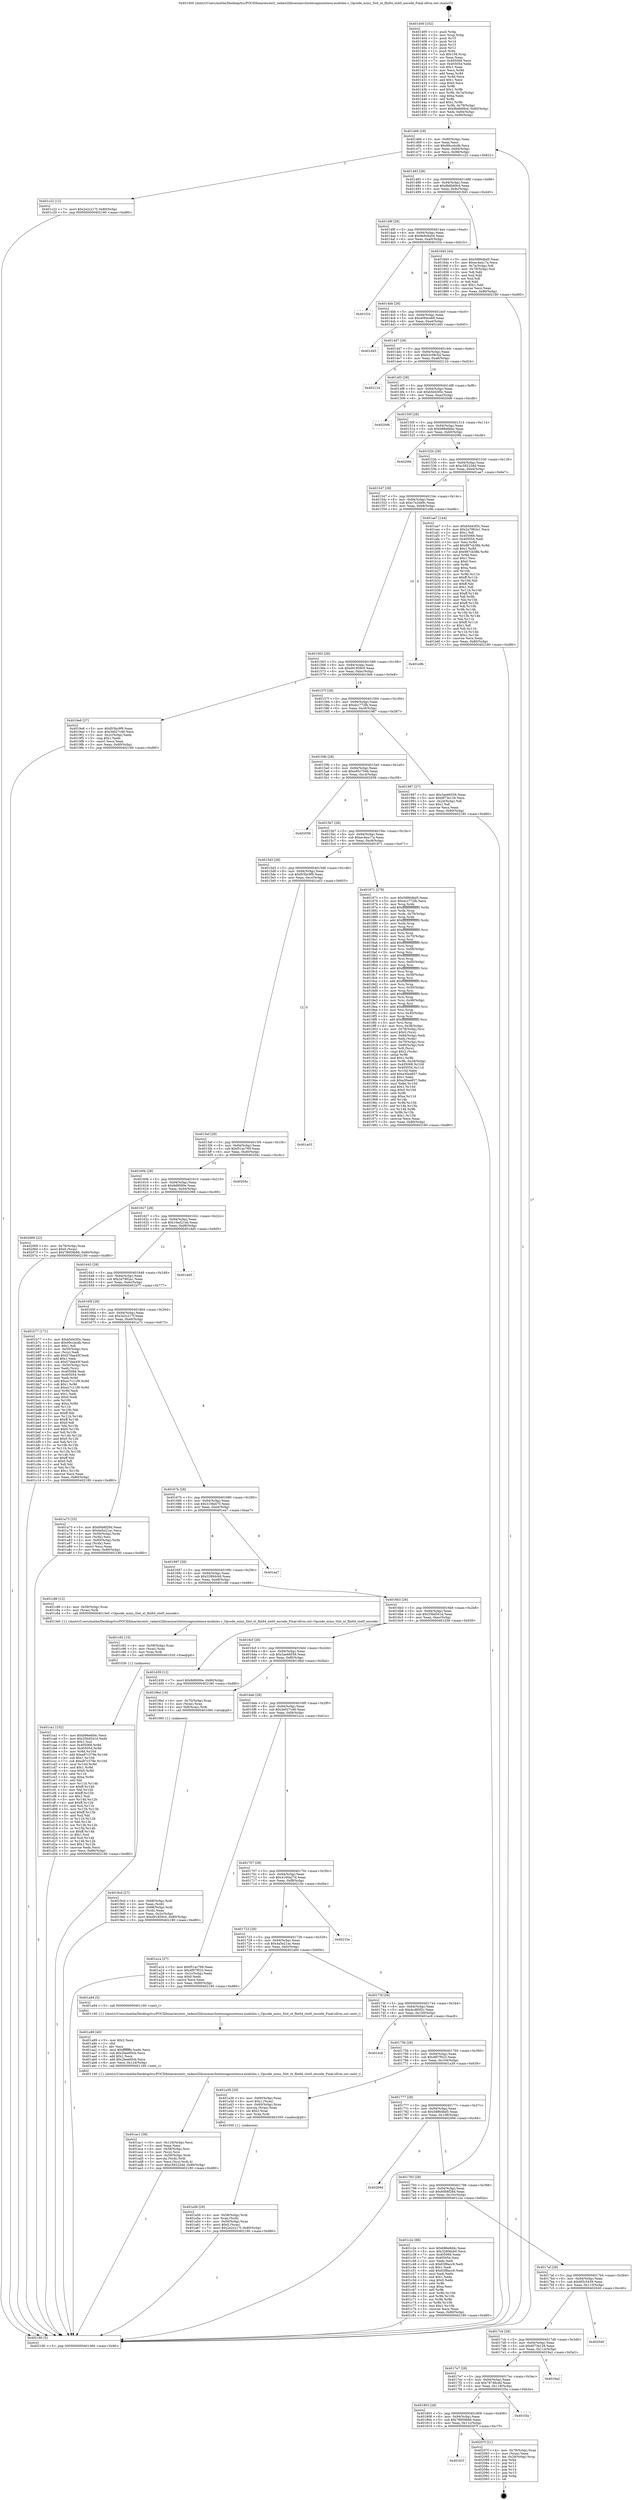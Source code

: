 digraph "0x401400" {
  label = "0x401400 (/mnt/c/Users/mathe/Desktop/tcc/POCII/binaries/extr_radare2librasmarchxtensagnuxtensa-modules.c_Opcode_minu_Slot_xt_flix64_slot0_encode_Final-ollvm.out::main(0))"
  labelloc = "t"
  node[shape=record]

  Entry [label="",width=0.3,height=0.3,shape=circle,fillcolor=black,style=filled]
  "0x401466" [label="{
     0x401466 [29]\l
     | [instrs]\l
     &nbsp;&nbsp;0x401466 \<+3\>: mov -0x80(%rbp),%eax\l
     &nbsp;&nbsp;0x401469 \<+2\>: mov %eax,%ecx\l
     &nbsp;&nbsp;0x40146b \<+6\>: sub $0x99ccdcdb,%ecx\l
     &nbsp;&nbsp;0x401471 \<+6\>: mov %eax,-0x94(%rbp)\l
     &nbsp;&nbsp;0x401477 \<+6\>: mov %ecx,-0x98(%rbp)\l
     &nbsp;&nbsp;0x40147d \<+6\>: je 0000000000401c22 \<main+0x822\>\l
  }"]
  "0x401c22" [label="{
     0x401c22 [12]\l
     | [instrs]\l
     &nbsp;&nbsp;0x401c22 \<+7\>: movl $0x2e2c217f,-0x80(%rbp)\l
     &nbsp;&nbsp;0x401c29 \<+5\>: jmp 0000000000402180 \<main+0xd80\>\l
  }"]
  "0x401483" [label="{
     0x401483 [28]\l
     | [instrs]\l
     &nbsp;&nbsp;0x401483 \<+5\>: jmp 0000000000401488 \<main+0x88\>\l
     &nbsp;&nbsp;0x401488 \<+6\>: mov -0x94(%rbp),%eax\l
     &nbsp;&nbsp;0x40148e \<+5\>: sub $0x9b6b69cd,%eax\l
     &nbsp;&nbsp;0x401493 \<+6\>: mov %eax,-0x9c(%rbp)\l
     &nbsp;&nbsp;0x401499 \<+6\>: je 0000000000401845 \<main+0x445\>\l
  }"]
  Exit [label="",width=0.3,height=0.3,shape=circle,fillcolor=black,style=filled,peripheries=2]
  "0x401845" [label="{
     0x401845 [44]\l
     | [instrs]\l
     &nbsp;&nbsp;0x401845 \<+5\>: mov $0x5886dbd5,%eax\l
     &nbsp;&nbsp;0x40184a \<+5\>: mov $0xec4ea17a,%ecx\l
     &nbsp;&nbsp;0x40184f \<+3\>: mov -0x7a(%rbp),%dl\l
     &nbsp;&nbsp;0x401852 \<+4\>: mov -0x79(%rbp),%sil\l
     &nbsp;&nbsp;0x401856 \<+3\>: mov %dl,%dil\l
     &nbsp;&nbsp;0x401859 \<+3\>: and %sil,%dil\l
     &nbsp;&nbsp;0x40185c \<+3\>: xor %sil,%dl\l
     &nbsp;&nbsp;0x40185f \<+3\>: or %dl,%dil\l
     &nbsp;&nbsp;0x401862 \<+4\>: test $0x1,%dil\l
     &nbsp;&nbsp;0x401866 \<+3\>: cmovne %ecx,%eax\l
     &nbsp;&nbsp;0x401869 \<+3\>: mov %eax,-0x80(%rbp)\l
     &nbsp;&nbsp;0x40186c \<+5\>: jmp 0000000000402180 \<main+0xd80\>\l
  }"]
  "0x40149f" [label="{
     0x40149f [28]\l
     | [instrs]\l
     &nbsp;&nbsp;0x40149f \<+5\>: jmp 00000000004014a4 \<main+0xa4\>\l
     &nbsp;&nbsp;0x4014a4 \<+6\>: mov -0x94(%rbp),%eax\l
     &nbsp;&nbsp;0x4014aa \<+5\>: sub $0x9e8c8a54,%eax\l
     &nbsp;&nbsp;0x4014af \<+6\>: mov %eax,-0xa0(%rbp)\l
     &nbsp;&nbsp;0x4014b5 \<+6\>: je 0000000000401f1b \<main+0xb1b\>\l
  }"]
  "0x402180" [label="{
     0x402180 [5]\l
     | [instrs]\l
     &nbsp;&nbsp;0x402180 \<+5\>: jmp 0000000000401466 \<main+0x66\>\l
  }"]
  "0x401400" [label="{
     0x401400 [102]\l
     | [instrs]\l
     &nbsp;&nbsp;0x401400 \<+1\>: push %rbp\l
     &nbsp;&nbsp;0x401401 \<+3\>: mov %rsp,%rbp\l
     &nbsp;&nbsp;0x401404 \<+2\>: push %r15\l
     &nbsp;&nbsp;0x401406 \<+2\>: push %r14\l
     &nbsp;&nbsp;0x401408 \<+2\>: push %r13\l
     &nbsp;&nbsp;0x40140a \<+2\>: push %r12\l
     &nbsp;&nbsp;0x40140c \<+1\>: push %rbx\l
     &nbsp;&nbsp;0x40140d \<+7\>: sub $0x108,%rsp\l
     &nbsp;&nbsp;0x401414 \<+2\>: xor %eax,%eax\l
     &nbsp;&nbsp;0x401416 \<+7\>: mov 0x405068,%ecx\l
     &nbsp;&nbsp;0x40141d \<+7\>: mov 0x405054,%edx\l
     &nbsp;&nbsp;0x401424 \<+3\>: sub $0x1,%eax\l
     &nbsp;&nbsp;0x401427 \<+3\>: mov %ecx,%r8d\l
     &nbsp;&nbsp;0x40142a \<+3\>: add %eax,%r8d\l
     &nbsp;&nbsp;0x40142d \<+4\>: imul %r8d,%ecx\l
     &nbsp;&nbsp;0x401431 \<+3\>: and $0x1,%ecx\l
     &nbsp;&nbsp;0x401434 \<+3\>: cmp $0x0,%ecx\l
     &nbsp;&nbsp;0x401437 \<+4\>: sete %r9b\l
     &nbsp;&nbsp;0x40143b \<+4\>: and $0x1,%r9b\l
     &nbsp;&nbsp;0x40143f \<+4\>: mov %r9b,-0x7a(%rbp)\l
     &nbsp;&nbsp;0x401443 \<+3\>: cmp $0xa,%edx\l
     &nbsp;&nbsp;0x401446 \<+4\>: setl %r9b\l
     &nbsp;&nbsp;0x40144a \<+4\>: and $0x1,%r9b\l
     &nbsp;&nbsp;0x40144e \<+4\>: mov %r9b,-0x79(%rbp)\l
     &nbsp;&nbsp;0x401452 \<+7\>: movl $0x9b6b69cd,-0x80(%rbp)\l
     &nbsp;&nbsp;0x401459 \<+6\>: mov %edi,-0x84(%rbp)\l
     &nbsp;&nbsp;0x40145f \<+7\>: mov %rsi,-0x90(%rbp)\l
  }"]
  "0x40181f" [label="{
     0x40181f\l
  }", style=dashed]
  "0x401f1b" [label="{
     0x401f1b\l
  }", style=dashed]
  "0x4014bb" [label="{
     0x4014bb [28]\l
     | [instrs]\l
     &nbsp;&nbsp;0x4014bb \<+5\>: jmp 00000000004014c0 \<main+0xc0\>\l
     &nbsp;&nbsp;0x4014c0 \<+6\>: mov -0x94(%rbp),%eax\l
     &nbsp;&nbsp;0x4014c6 \<+5\>: sub $0xa094ce69,%eax\l
     &nbsp;&nbsp;0x4014cb \<+6\>: mov %eax,-0xa4(%rbp)\l
     &nbsp;&nbsp;0x4014d1 \<+6\>: je 0000000000401d45 \<main+0x945\>\l
  }"]
  "0x40207f" [label="{
     0x40207f [21]\l
     | [instrs]\l
     &nbsp;&nbsp;0x40207f \<+4\>: mov -0x78(%rbp),%rax\l
     &nbsp;&nbsp;0x402083 \<+2\>: mov (%rax),%eax\l
     &nbsp;&nbsp;0x402085 \<+4\>: lea -0x28(%rbp),%rsp\l
     &nbsp;&nbsp;0x402089 \<+1\>: pop %rbx\l
     &nbsp;&nbsp;0x40208a \<+2\>: pop %r12\l
     &nbsp;&nbsp;0x40208c \<+2\>: pop %r13\l
     &nbsp;&nbsp;0x40208e \<+2\>: pop %r14\l
     &nbsp;&nbsp;0x402090 \<+2\>: pop %r15\l
     &nbsp;&nbsp;0x402092 \<+1\>: pop %rbp\l
     &nbsp;&nbsp;0x402093 \<+1\>: ret\l
  }"]
  "0x401d45" [label="{
     0x401d45\l
  }", style=dashed]
  "0x4014d7" [label="{
     0x4014d7 [28]\l
     | [instrs]\l
     &nbsp;&nbsp;0x4014d7 \<+5\>: jmp 00000000004014dc \<main+0xdc\>\l
     &nbsp;&nbsp;0x4014dc \<+6\>: mov -0x94(%rbp),%eax\l
     &nbsp;&nbsp;0x4014e2 \<+5\>: sub $0xb3c08c5d,%eax\l
     &nbsp;&nbsp;0x4014e7 \<+6\>: mov %eax,-0xa8(%rbp)\l
     &nbsp;&nbsp;0x4014ed \<+6\>: je 0000000000402124 \<main+0xd24\>\l
  }"]
  "0x401803" [label="{
     0x401803 [28]\l
     | [instrs]\l
     &nbsp;&nbsp;0x401803 \<+5\>: jmp 0000000000401808 \<main+0x408\>\l
     &nbsp;&nbsp;0x401808 \<+6\>: mov -0x94(%rbp),%eax\l
     &nbsp;&nbsp;0x40180e \<+5\>: sub $0x78959b66,%eax\l
     &nbsp;&nbsp;0x401813 \<+6\>: mov %eax,-0x11c(%rbp)\l
     &nbsp;&nbsp;0x401819 \<+6\>: je 000000000040207f \<main+0xc7f\>\l
  }"]
  "0x402124" [label="{
     0x402124\l
  }", style=dashed]
  "0x4014f3" [label="{
     0x4014f3 [28]\l
     | [instrs]\l
     &nbsp;&nbsp;0x4014f3 \<+5\>: jmp 00000000004014f8 \<main+0xf8\>\l
     &nbsp;&nbsp;0x4014f8 \<+6\>: mov -0x94(%rbp),%eax\l
     &nbsp;&nbsp;0x4014fe \<+5\>: sub $0xb5d43f3c,%eax\l
     &nbsp;&nbsp;0x401503 \<+6\>: mov %eax,-0xac(%rbp)\l
     &nbsp;&nbsp;0x401509 \<+6\>: je 00000000004020d6 \<main+0xcd6\>\l
  }"]
  "0x401f3a" [label="{
     0x401f3a\l
  }", style=dashed]
  "0x4020d6" [label="{
     0x4020d6\l
  }", style=dashed]
  "0x40150f" [label="{
     0x40150f [28]\l
     | [instrs]\l
     &nbsp;&nbsp;0x40150f \<+5\>: jmp 0000000000401514 \<main+0x114\>\l
     &nbsp;&nbsp;0x401514 \<+6\>: mov -0x94(%rbp),%eax\l
     &nbsp;&nbsp;0x40151a \<+5\>: sub $0xb96e8d4c,%eax\l
     &nbsp;&nbsp;0x40151f \<+6\>: mov %eax,-0xb0(%rbp)\l
     &nbsp;&nbsp;0x401525 \<+6\>: je 00000000004020fd \<main+0xcfd\>\l
  }"]
  "0x4017e7" [label="{
     0x4017e7 [28]\l
     | [instrs]\l
     &nbsp;&nbsp;0x4017e7 \<+5\>: jmp 00000000004017ec \<main+0x3ec\>\l
     &nbsp;&nbsp;0x4017ec \<+6\>: mov -0x94(%rbp),%eax\l
     &nbsp;&nbsp;0x4017f2 \<+5\>: sub $0x78746cdd,%eax\l
     &nbsp;&nbsp;0x4017f7 \<+6\>: mov %eax,-0x118(%rbp)\l
     &nbsp;&nbsp;0x4017fd \<+6\>: je 0000000000401f3a \<main+0xb3a\>\l
  }"]
  "0x4020fd" [label="{
     0x4020fd\l
  }", style=dashed]
  "0x40152b" [label="{
     0x40152b [28]\l
     | [instrs]\l
     &nbsp;&nbsp;0x40152b \<+5\>: jmp 0000000000401530 \<main+0x130\>\l
     &nbsp;&nbsp;0x401530 \<+6\>: mov -0x94(%rbp),%eax\l
     &nbsp;&nbsp;0x401536 \<+5\>: sub $0xc58223dd,%eax\l
     &nbsp;&nbsp;0x40153b \<+6\>: mov %eax,-0xb4(%rbp)\l
     &nbsp;&nbsp;0x401541 \<+6\>: je 0000000000401ae7 \<main+0x6e7\>\l
  }"]
  "0x4019a2" [label="{
     0x4019a2\l
  }", style=dashed]
  "0x401ae7" [label="{
     0x401ae7 [144]\l
     | [instrs]\l
     &nbsp;&nbsp;0x401ae7 \<+5\>: mov $0xb5d43f3c,%eax\l
     &nbsp;&nbsp;0x401aec \<+5\>: mov $0x2a7962a1,%ecx\l
     &nbsp;&nbsp;0x401af1 \<+2\>: mov $0x1,%dl\l
     &nbsp;&nbsp;0x401af3 \<+7\>: mov 0x405068,%esi\l
     &nbsp;&nbsp;0x401afa \<+7\>: mov 0x405054,%edi\l
     &nbsp;&nbsp;0x401b01 \<+3\>: mov %esi,%r8d\l
     &nbsp;&nbsp;0x401b04 \<+7\>: add $0x987cb38b,%r8d\l
     &nbsp;&nbsp;0x401b0b \<+4\>: sub $0x1,%r8d\l
     &nbsp;&nbsp;0x401b0f \<+7\>: sub $0x987cb38b,%r8d\l
     &nbsp;&nbsp;0x401b16 \<+4\>: imul %r8d,%esi\l
     &nbsp;&nbsp;0x401b1a \<+3\>: and $0x1,%esi\l
     &nbsp;&nbsp;0x401b1d \<+3\>: cmp $0x0,%esi\l
     &nbsp;&nbsp;0x401b20 \<+4\>: sete %r9b\l
     &nbsp;&nbsp;0x401b24 \<+3\>: cmp $0xa,%edi\l
     &nbsp;&nbsp;0x401b27 \<+4\>: setl %r10b\l
     &nbsp;&nbsp;0x401b2b \<+3\>: mov %r9b,%r11b\l
     &nbsp;&nbsp;0x401b2e \<+4\>: xor $0xff,%r11b\l
     &nbsp;&nbsp;0x401b32 \<+3\>: mov %r10b,%bl\l
     &nbsp;&nbsp;0x401b35 \<+3\>: xor $0xff,%bl\l
     &nbsp;&nbsp;0x401b38 \<+3\>: xor $0x1,%dl\l
     &nbsp;&nbsp;0x401b3b \<+3\>: mov %r11b,%r14b\l
     &nbsp;&nbsp;0x401b3e \<+4\>: and $0xff,%r14b\l
     &nbsp;&nbsp;0x401b42 \<+3\>: and %dl,%r9b\l
     &nbsp;&nbsp;0x401b45 \<+3\>: mov %bl,%r15b\l
     &nbsp;&nbsp;0x401b48 \<+4\>: and $0xff,%r15b\l
     &nbsp;&nbsp;0x401b4c \<+3\>: and %dl,%r10b\l
     &nbsp;&nbsp;0x401b4f \<+3\>: or %r9b,%r14b\l
     &nbsp;&nbsp;0x401b52 \<+3\>: or %r10b,%r15b\l
     &nbsp;&nbsp;0x401b55 \<+3\>: xor %r15b,%r14b\l
     &nbsp;&nbsp;0x401b58 \<+3\>: or %bl,%r11b\l
     &nbsp;&nbsp;0x401b5b \<+4\>: xor $0xff,%r11b\l
     &nbsp;&nbsp;0x401b5f \<+3\>: or $0x1,%dl\l
     &nbsp;&nbsp;0x401b62 \<+3\>: and %dl,%r11b\l
     &nbsp;&nbsp;0x401b65 \<+3\>: or %r11b,%r14b\l
     &nbsp;&nbsp;0x401b68 \<+4\>: test $0x1,%r14b\l
     &nbsp;&nbsp;0x401b6c \<+3\>: cmovne %ecx,%eax\l
     &nbsp;&nbsp;0x401b6f \<+3\>: mov %eax,-0x80(%rbp)\l
     &nbsp;&nbsp;0x401b72 \<+5\>: jmp 0000000000402180 \<main+0xd80\>\l
  }"]
  "0x401547" [label="{
     0x401547 [28]\l
     | [instrs]\l
     &nbsp;&nbsp;0x401547 \<+5\>: jmp 000000000040154c \<main+0x14c\>\l
     &nbsp;&nbsp;0x40154c \<+6\>: mov -0x94(%rbp),%eax\l
     &nbsp;&nbsp;0x401552 \<+5\>: sub $0xc7a2de9c,%eax\l
     &nbsp;&nbsp;0x401557 \<+6\>: mov %eax,-0xb8(%rbp)\l
     &nbsp;&nbsp;0x40155d \<+6\>: je 0000000000401e9b \<main+0xa9b\>\l
  }"]
  "0x4017cb" [label="{
     0x4017cb [28]\l
     | [instrs]\l
     &nbsp;&nbsp;0x4017cb \<+5\>: jmp 00000000004017d0 \<main+0x3d0\>\l
     &nbsp;&nbsp;0x4017d0 \<+6\>: mov -0x94(%rbp),%eax\l
     &nbsp;&nbsp;0x4017d6 \<+5\>: sub $0x6f73e128,%eax\l
     &nbsp;&nbsp;0x4017db \<+6\>: mov %eax,-0x114(%rbp)\l
     &nbsp;&nbsp;0x4017e1 \<+6\>: je 00000000004019a2 \<main+0x5a2\>\l
  }"]
  "0x401e9b" [label="{
     0x401e9b\l
  }", style=dashed]
  "0x401563" [label="{
     0x401563 [28]\l
     | [instrs]\l
     &nbsp;&nbsp;0x401563 \<+5\>: jmp 0000000000401568 \<main+0x168\>\l
     &nbsp;&nbsp;0x401568 \<+6\>: mov -0x94(%rbp),%eax\l
     &nbsp;&nbsp;0x40156e \<+5\>: sub $0xd91859c0,%eax\l
     &nbsp;&nbsp;0x401573 \<+6\>: mov %eax,-0xbc(%rbp)\l
     &nbsp;&nbsp;0x401579 \<+6\>: je 00000000004019e8 \<main+0x5e8\>\l
  }"]
  "0x402040" [label="{
     0x402040\l
  }", style=dashed]
  "0x4019e8" [label="{
     0x4019e8 [27]\l
     | [instrs]\l
     &nbsp;&nbsp;0x4019e8 \<+5\>: mov $0xf03bc9f9,%eax\l
     &nbsp;&nbsp;0x4019ed \<+5\>: mov $0x3e027c46,%ecx\l
     &nbsp;&nbsp;0x4019f2 \<+3\>: mov -0x2c(%rbp),%edx\l
     &nbsp;&nbsp;0x4019f5 \<+3\>: cmp $0x1,%edx\l
     &nbsp;&nbsp;0x4019f8 \<+3\>: cmovl %ecx,%eax\l
     &nbsp;&nbsp;0x4019fb \<+3\>: mov %eax,-0x80(%rbp)\l
     &nbsp;&nbsp;0x4019fe \<+5\>: jmp 0000000000402180 \<main+0xd80\>\l
  }"]
  "0x40157f" [label="{
     0x40157f [28]\l
     | [instrs]\l
     &nbsp;&nbsp;0x40157f \<+5\>: jmp 0000000000401584 \<main+0x184\>\l
     &nbsp;&nbsp;0x401584 \<+6\>: mov -0x94(%rbp),%eax\l
     &nbsp;&nbsp;0x40158a \<+5\>: sub $0xdcc772fb,%eax\l
     &nbsp;&nbsp;0x40158f \<+6\>: mov %eax,-0xc0(%rbp)\l
     &nbsp;&nbsp;0x401595 \<+6\>: je 0000000000401987 \<main+0x587\>\l
  }"]
  "0x401ca1" [label="{
     0x401ca1 [152]\l
     | [instrs]\l
     &nbsp;&nbsp;0x401ca1 \<+5\>: mov $0xb96e8d4c,%ecx\l
     &nbsp;&nbsp;0x401ca6 \<+5\>: mov $0x35bd541d,%edx\l
     &nbsp;&nbsp;0x401cab \<+3\>: mov $0x1,%sil\l
     &nbsp;&nbsp;0x401cae \<+8\>: mov 0x405068,%r8d\l
     &nbsp;&nbsp;0x401cb6 \<+8\>: mov 0x405054,%r9d\l
     &nbsp;&nbsp;0x401cbe \<+3\>: mov %r8d,%r10d\l
     &nbsp;&nbsp;0x401cc1 \<+7\>: add $0xa97c379e,%r10d\l
     &nbsp;&nbsp;0x401cc8 \<+4\>: sub $0x1,%r10d\l
     &nbsp;&nbsp;0x401ccc \<+7\>: sub $0xa97c379e,%r10d\l
     &nbsp;&nbsp;0x401cd3 \<+4\>: imul %r10d,%r8d\l
     &nbsp;&nbsp;0x401cd7 \<+4\>: and $0x1,%r8d\l
     &nbsp;&nbsp;0x401cdb \<+4\>: cmp $0x0,%r8d\l
     &nbsp;&nbsp;0x401cdf \<+4\>: sete %r11b\l
     &nbsp;&nbsp;0x401ce3 \<+4\>: cmp $0xa,%r9d\l
     &nbsp;&nbsp;0x401ce7 \<+3\>: setl %bl\l
     &nbsp;&nbsp;0x401cea \<+3\>: mov %r11b,%r14b\l
     &nbsp;&nbsp;0x401ced \<+4\>: xor $0xff,%r14b\l
     &nbsp;&nbsp;0x401cf1 \<+3\>: mov %bl,%r15b\l
     &nbsp;&nbsp;0x401cf4 \<+4\>: xor $0xff,%r15b\l
     &nbsp;&nbsp;0x401cf8 \<+4\>: xor $0x1,%sil\l
     &nbsp;&nbsp;0x401cfc \<+3\>: mov %r14b,%r12b\l
     &nbsp;&nbsp;0x401cff \<+4\>: and $0xff,%r12b\l
     &nbsp;&nbsp;0x401d03 \<+3\>: and %sil,%r11b\l
     &nbsp;&nbsp;0x401d06 \<+3\>: mov %r15b,%r13b\l
     &nbsp;&nbsp;0x401d09 \<+4\>: and $0xff,%r13b\l
     &nbsp;&nbsp;0x401d0d \<+3\>: and %sil,%bl\l
     &nbsp;&nbsp;0x401d10 \<+3\>: or %r11b,%r12b\l
     &nbsp;&nbsp;0x401d13 \<+3\>: or %bl,%r13b\l
     &nbsp;&nbsp;0x401d16 \<+3\>: xor %r13b,%r12b\l
     &nbsp;&nbsp;0x401d19 \<+3\>: or %r15b,%r14b\l
     &nbsp;&nbsp;0x401d1c \<+4\>: xor $0xff,%r14b\l
     &nbsp;&nbsp;0x401d20 \<+4\>: or $0x1,%sil\l
     &nbsp;&nbsp;0x401d24 \<+3\>: and %sil,%r14b\l
     &nbsp;&nbsp;0x401d27 \<+3\>: or %r14b,%r12b\l
     &nbsp;&nbsp;0x401d2a \<+4\>: test $0x1,%r12b\l
     &nbsp;&nbsp;0x401d2e \<+3\>: cmovne %edx,%ecx\l
     &nbsp;&nbsp;0x401d31 \<+3\>: mov %ecx,-0x80(%rbp)\l
     &nbsp;&nbsp;0x401d34 \<+5\>: jmp 0000000000402180 \<main+0xd80\>\l
  }"]
  "0x401987" [label="{
     0x401987 [27]\l
     | [instrs]\l
     &nbsp;&nbsp;0x401987 \<+5\>: mov $0x3ae66556,%eax\l
     &nbsp;&nbsp;0x40198c \<+5\>: mov $0x6f73e128,%ecx\l
     &nbsp;&nbsp;0x401991 \<+3\>: mov -0x2d(%rbp),%dl\l
     &nbsp;&nbsp;0x401994 \<+3\>: test $0x1,%dl\l
     &nbsp;&nbsp;0x401997 \<+3\>: cmovne %ecx,%eax\l
     &nbsp;&nbsp;0x40199a \<+3\>: mov %eax,-0x80(%rbp)\l
     &nbsp;&nbsp;0x40199d \<+5\>: jmp 0000000000402180 \<main+0xd80\>\l
  }"]
  "0x40159b" [label="{
     0x40159b [28]\l
     | [instrs]\l
     &nbsp;&nbsp;0x40159b \<+5\>: jmp 00000000004015a0 \<main+0x1a0\>\l
     &nbsp;&nbsp;0x4015a0 \<+6\>: mov -0x94(%rbp),%eax\l
     &nbsp;&nbsp;0x4015a6 \<+5\>: sub $0xe95c704b,%eax\l
     &nbsp;&nbsp;0x4015ab \<+6\>: mov %eax,-0xc4(%rbp)\l
     &nbsp;&nbsp;0x4015b1 \<+6\>: je 0000000000402058 \<main+0xc58\>\l
  }"]
  "0x401c92" [label="{
     0x401c92 [15]\l
     | [instrs]\l
     &nbsp;&nbsp;0x401c92 \<+4\>: mov -0x58(%rbp),%rax\l
     &nbsp;&nbsp;0x401c96 \<+3\>: mov (%rax),%rax\l
     &nbsp;&nbsp;0x401c99 \<+3\>: mov %rax,%rdi\l
     &nbsp;&nbsp;0x401c9c \<+5\>: call 0000000000401030 \<free@plt\>\l
     | [calls]\l
     &nbsp;&nbsp;0x401030 \{1\} (unknown)\l
  }"]
  "0x402058" [label="{
     0x402058\l
  }", style=dashed]
  "0x4015b7" [label="{
     0x4015b7 [28]\l
     | [instrs]\l
     &nbsp;&nbsp;0x4015b7 \<+5\>: jmp 00000000004015bc \<main+0x1bc\>\l
     &nbsp;&nbsp;0x4015bc \<+6\>: mov -0x94(%rbp),%eax\l
     &nbsp;&nbsp;0x4015c2 \<+5\>: sub $0xec4ea17a,%eax\l
     &nbsp;&nbsp;0x4015c7 \<+6\>: mov %eax,-0xc8(%rbp)\l
     &nbsp;&nbsp;0x4015cd \<+6\>: je 0000000000401871 \<main+0x471\>\l
  }"]
  "0x4017af" [label="{
     0x4017af [28]\l
     | [instrs]\l
     &nbsp;&nbsp;0x4017af \<+5\>: jmp 00000000004017b4 \<main+0x3b4\>\l
     &nbsp;&nbsp;0x4017b4 \<+6\>: mov -0x94(%rbp),%eax\l
     &nbsp;&nbsp;0x4017ba \<+5\>: sub $0x6f3c5439,%eax\l
     &nbsp;&nbsp;0x4017bf \<+6\>: mov %eax,-0x110(%rbp)\l
     &nbsp;&nbsp;0x4017c5 \<+6\>: je 0000000000402040 \<main+0xc40\>\l
  }"]
  "0x401871" [label="{
     0x401871 [278]\l
     | [instrs]\l
     &nbsp;&nbsp;0x401871 \<+5\>: mov $0x5886dbd5,%eax\l
     &nbsp;&nbsp;0x401876 \<+5\>: mov $0xdcc772fb,%ecx\l
     &nbsp;&nbsp;0x40187b \<+3\>: mov %rsp,%rdx\l
     &nbsp;&nbsp;0x40187e \<+4\>: add $0xfffffffffffffff0,%rdx\l
     &nbsp;&nbsp;0x401882 \<+3\>: mov %rdx,%rsp\l
     &nbsp;&nbsp;0x401885 \<+4\>: mov %rdx,-0x78(%rbp)\l
     &nbsp;&nbsp;0x401889 \<+3\>: mov %rsp,%rdx\l
     &nbsp;&nbsp;0x40188c \<+4\>: add $0xfffffffffffffff0,%rdx\l
     &nbsp;&nbsp;0x401890 \<+3\>: mov %rdx,%rsp\l
     &nbsp;&nbsp;0x401893 \<+3\>: mov %rsp,%rsi\l
     &nbsp;&nbsp;0x401896 \<+4\>: add $0xfffffffffffffff0,%rsi\l
     &nbsp;&nbsp;0x40189a \<+3\>: mov %rsi,%rsp\l
     &nbsp;&nbsp;0x40189d \<+4\>: mov %rsi,-0x70(%rbp)\l
     &nbsp;&nbsp;0x4018a1 \<+3\>: mov %rsp,%rsi\l
     &nbsp;&nbsp;0x4018a4 \<+4\>: add $0xfffffffffffffff0,%rsi\l
     &nbsp;&nbsp;0x4018a8 \<+3\>: mov %rsi,%rsp\l
     &nbsp;&nbsp;0x4018ab \<+4\>: mov %rsi,-0x68(%rbp)\l
     &nbsp;&nbsp;0x4018af \<+3\>: mov %rsp,%rsi\l
     &nbsp;&nbsp;0x4018b2 \<+4\>: add $0xfffffffffffffff0,%rsi\l
     &nbsp;&nbsp;0x4018b6 \<+3\>: mov %rsi,%rsp\l
     &nbsp;&nbsp;0x4018b9 \<+4\>: mov %rsi,-0x60(%rbp)\l
     &nbsp;&nbsp;0x4018bd \<+3\>: mov %rsp,%rsi\l
     &nbsp;&nbsp;0x4018c0 \<+4\>: add $0xfffffffffffffff0,%rsi\l
     &nbsp;&nbsp;0x4018c4 \<+3\>: mov %rsi,%rsp\l
     &nbsp;&nbsp;0x4018c7 \<+4\>: mov %rsi,-0x58(%rbp)\l
     &nbsp;&nbsp;0x4018cb \<+3\>: mov %rsp,%rsi\l
     &nbsp;&nbsp;0x4018ce \<+4\>: add $0xfffffffffffffff0,%rsi\l
     &nbsp;&nbsp;0x4018d2 \<+3\>: mov %rsi,%rsp\l
     &nbsp;&nbsp;0x4018d5 \<+4\>: mov %rsi,-0x50(%rbp)\l
     &nbsp;&nbsp;0x4018d9 \<+3\>: mov %rsp,%rsi\l
     &nbsp;&nbsp;0x4018dc \<+4\>: add $0xfffffffffffffff0,%rsi\l
     &nbsp;&nbsp;0x4018e0 \<+3\>: mov %rsi,%rsp\l
     &nbsp;&nbsp;0x4018e3 \<+4\>: mov %rsi,-0x48(%rbp)\l
     &nbsp;&nbsp;0x4018e7 \<+3\>: mov %rsp,%rsi\l
     &nbsp;&nbsp;0x4018ea \<+4\>: add $0xfffffffffffffff0,%rsi\l
     &nbsp;&nbsp;0x4018ee \<+3\>: mov %rsi,%rsp\l
     &nbsp;&nbsp;0x4018f1 \<+4\>: mov %rsi,-0x40(%rbp)\l
     &nbsp;&nbsp;0x4018f5 \<+3\>: mov %rsp,%rsi\l
     &nbsp;&nbsp;0x4018f8 \<+4\>: add $0xfffffffffffffff0,%rsi\l
     &nbsp;&nbsp;0x4018fc \<+3\>: mov %rsi,%rsp\l
     &nbsp;&nbsp;0x4018ff \<+4\>: mov %rsi,-0x38(%rbp)\l
     &nbsp;&nbsp;0x401903 \<+4\>: mov -0x78(%rbp),%rsi\l
     &nbsp;&nbsp;0x401907 \<+6\>: movl $0x0,(%rsi)\l
     &nbsp;&nbsp;0x40190d \<+6\>: mov -0x84(%rbp),%edi\l
     &nbsp;&nbsp;0x401913 \<+2\>: mov %edi,(%rdx)\l
     &nbsp;&nbsp;0x401915 \<+4\>: mov -0x70(%rbp),%rsi\l
     &nbsp;&nbsp;0x401919 \<+7\>: mov -0x90(%rbp),%r8\l
     &nbsp;&nbsp;0x401920 \<+3\>: mov %r8,(%rsi)\l
     &nbsp;&nbsp;0x401923 \<+3\>: cmpl $0x2,(%rdx)\l
     &nbsp;&nbsp;0x401926 \<+4\>: setne %r9b\l
     &nbsp;&nbsp;0x40192a \<+4\>: and $0x1,%r9b\l
     &nbsp;&nbsp;0x40192e \<+4\>: mov %r9b,-0x2d(%rbp)\l
     &nbsp;&nbsp;0x401932 \<+8\>: mov 0x405068,%r10d\l
     &nbsp;&nbsp;0x40193a \<+8\>: mov 0x405054,%r11d\l
     &nbsp;&nbsp;0x401942 \<+3\>: mov %r10d,%ebx\l
     &nbsp;&nbsp;0x401945 \<+6\>: add $0xe30ee857,%ebx\l
     &nbsp;&nbsp;0x40194b \<+3\>: sub $0x1,%ebx\l
     &nbsp;&nbsp;0x40194e \<+6\>: sub $0xe30ee857,%ebx\l
     &nbsp;&nbsp;0x401954 \<+4\>: imul %ebx,%r10d\l
     &nbsp;&nbsp;0x401958 \<+4\>: and $0x1,%r10d\l
     &nbsp;&nbsp;0x40195c \<+4\>: cmp $0x0,%r10d\l
     &nbsp;&nbsp;0x401960 \<+4\>: sete %r9b\l
     &nbsp;&nbsp;0x401964 \<+4\>: cmp $0xa,%r11d\l
     &nbsp;&nbsp;0x401968 \<+4\>: setl %r14b\l
     &nbsp;&nbsp;0x40196c \<+3\>: mov %r9b,%r15b\l
     &nbsp;&nbsp;0x40196f \<+3\>: and %r14b,%r15b\l
     &nbsp;&nbsp;0x401972 \<+3\>: xor %r14b,%r9b\l
     &nbsp;&nbsp;0x401975 \<+3\>: or %r9b,%r15b\l
     &nbsp;&nbsp;0x401978 \<+4\>: test $0x1,%r15b\l
     &nbsp;&nbsp;0x40197c \<+3\>: cmovne %ecx,%eax\l
     &nbsp;&nbsp;0x40197f \<+3\>: mov %eax,-0x80(%rbp)\l
     &nbsp;&nbsp;0x401982 \<+5\>: jmp 0000000000402180 \<main+0xd80\>\l
  }"]
  "0x4015d3" [label="{
     0x4015d3 [28]\l
     | [instrs]\l
     &nbsp;&nbsp;0x4015d3 \<+5\>: jmp 00000000004015d8 \<main+0x1d8\>\l
     &nbsp;&nbsp;0x4015d8 \<+6\>: mov -0x94(%rbp),%eax\l
     &nbsp;&nbsp;0x4015de \<+5\>: sub $0xf03bc9f9,%eax\l
     &nbsp;&nbsp;0x4015e3 \<+6\>: mov %eax,-0xcc(%rbp)\l
     &nbsp;&nbsp;0x4015e9 \<+6\>: je 0000000000401a03 \<main+0x603\>\l
  }"]
  "0x401c2e" [label="{
     0x401c2e [88]\l
     | [instrs]\l
     &nbsp;&nbsp;0x401c2e \<+5\>: mov $0xb96e8d4c,%eax\l
     &nbsp;&nbsp;0x401c33 \<+5\>: mov $0x3280dcb0,%ecx\l
     &nbsp;&nbsp;0x401c38 \<+7\>: mov 0x405068,%edx\l
     &nbsp;&nbsp;0x401c3f \<+7\>: mov 0x405054,%esi\l
     &nbsp;&nbsp;0x401c46 \<+2\>: mov %edx,%edi\l
     &nbsp;&nbsp;0x401c48 \<+6\>: sub $0x63f8acc9,%edi\l
     &nbsp;&nbsp;0x401c4e \<+3\>: sub $0x1,%edi\l
     &nbsp;&nbsp;0x401c51 \<+6\>: add $0x63f8acc9,%edi\l
     &nbsp;&nbsp;0x401c57 \<+3\>: imul %edi,%edx\l
     &nbsp;&nbsp;0x401c5a \<+3\>: and $0x1,%edx\l
     &nbsp;&nbsp;0x401c5d \<+3\>: cmp $0x0,%edx\l
     &nbsp;&nbsp;0x401c60 \<+4\>: sete %r8b\l
     &nbsp;&nbsp;0x401c64 \<+3\>: cmp $0xa,%esi\l
     &nbsp;&nbsp;0x401c67 \<+4\>: setl %r9b\l
     &nbsp;&nbsp;0x401c6b \<+3\>: mov %r8b,%r10b\l
     &nbsp;&nbsp;0x401c6e \<+3\>: and %r9b,%r10b\l
     &nbsp;&nbsp;0x401c71 \<+3\>: xor %r9b,%r8b\l
     &nbsp;&nbsp;0x401c74 \<+3\>: or %r8b,%r10b\l
     &nbsp;&nbsp;0x401c77 \<+4\>: test $0x1,%r10b\l
     &nbsp;&nbsp;0x401c7b \<+3\>: cmovne %ecx,%eax\l
     &nbsp;&nbsp;0x401c7e \<+3\>: mov %eax,-0x80(%rbp)\l
     &nbsp;&nbsp;0x401c81 \<+5\>: jmp 0000000000402180 \<main+0xd80\>\l
  }"]
  "0x401793" [label="{
     0x401793 [28]\l
     | [instrs]\l
     &nbsp;&nbsp;0x401793 \<+5\>: jmp 0000000000401798 \<main+0x398\>\l
     &nbsp;&nbsp;0x401798 \<+6\>: mov -0x94(%rbp),%eax\l
     &nbsp;&nbsp;0x40179e \<+5\>: sub $0x60b6f28d,%eax\l
     &nbsp;&nbsp;0x4017a3 \<+6\>: mov %eax,-0x10c(%rbp)\l
     &nbsp;&nbsp;0x4017a9 \<+6\>: je 0000000000401c2e \<main+0x82e\>\l
  }"]
  "0x401a03" [label="{
     0x401a03\l
  }", style=dashed]
  "0x4015ef" [label="{
     0x4015ef [28]\l
     | [instrs]\l
     &nbsp;&nbsp;0x4015ef \<+5\>: jmp 00000000004015f4 \<main+0x1f4\>\l
     &nbsp;&nbsp;0x4015f4 \<+6\>: mov -0x94(%rbp),%eax\l
     &nbsp;&nbsp;0x4015fa \<+5\>: sub $0xf51ac769,%eax\l
     &nbsp;&nbsp;0x4015ff \<+6\>: mov %eax,-0xd0(%rbp)\l
     &nbsp;&nbsp;0x401605 \<+6\>: je 000000000040204c \<main+0xc4c\>\l
  }"]
  "0x402094" [label="{
     0x402094\l
  }", style=dashed]
  "0x40204c" [label="{
     0x40204c\l
  }", style=dashed]
  "0x40160b" [label="{
     0x40160b [28]\l
     | [instrs]\l
     &nbsp;&nbsp;0x40160b \<+5\>: jmp 0000000000401610 \<main+0x210\>\l
     &nbsp;&nbsp;0x401610 \<+6\>: mov -0x94(%rbp),%eax\l
     &nbsp;&nbsp;0x401616 \<+5\>: sub $0x9d9000e,%eax\l
     &nbsp;&nbsp;0x40161b \<+6\>: mov %eax,-0xd4(%rbp)\l
     &nbsp;&nbsp;0x401621 \<+6\>: je 0000000000402069 \<main+0xc69\>\l
  }"]
  "0x401ac1" [label="{
     0x401ac1 [38]\l
     | [instrs]\l
     &nbsp;&nbsp;0x401ac1 \<+6\>: mov -0x124(%rbp),%ecx\l
     &nbsp;&nbsp;0x401ac7 \<+3\>: imul %eax,%ecx\l
     &nbsp;&nbsp;0x401aca \<+4\>: mov -0x58(%rbp),%rsi\l
     &nbsp;&nbsp;0x401ace \<+3\>: mov (%rsi),%rsi\l
     &nbsp;&nbsp;0x401ad1 \<+4\>: mov -0x50(%rbp),%rdi\l
     &nbsp;&nbsp;0x401ad5 \<+3\>: movslq (%rdi),%rdi\l
     &nbsp;&nbsp;0x401ad8 \<+3\>: mov %ecx,(%rsi,%rdi,4)\l
     &nbsp;&nbsp;0x401adb \<+7\>: movl $0xc58223dd,-0x80(%rbp)\l
     &nbsp;&nbsp;0x401ae2 \<+5\>: jmp 0000000000402180 \<main+0xd80\>\l
  }"]
  "0x402069" [label="{
     0x402069 [22]\l
     | [instrs]\l
     &nbsp;&nbsp;0x402069 \<+4\>: mov -0x78(%rbp),%rax\l
     &nbsp;&nbsp;0x40206d \<+6\>: movl $0x0,(%rax)\l
     &nbsp;&nbsp;0x402073 \<+7\>: movl $0x78959b66,-0x80(%rbp)\l
     &nbsp;&nbsp;0x40207a \<+5\>: jmp 0000000000402180 \<main+0xd80\>\l
  }"]
  "0x401627" [label="{
     0x401627 [28]\l
     | [instrs]\l
     &nbsp;&nbsp;0x401627 \<+5\>: jmp 000000000040162c \<main+0x22c\>\l
     &nbsp;&nbsp;0x40162c \<+6\>: mov -0x94(%rbp),%eax\l
     &nbsp;&nbsp;0x401632 \<+5\>: sub $0x10ed21eb,%eax\l
     &nbsp;&nbsp;0x401637 \<+6\>: mov %eax,-0xd8(%rbp)\l
     &nbsp;&nbsp;0x40163d \<+6\>: je 0000000000401dd5 \<main+0x9d5\>\l
  }"]
  "0x401a99" [label="{
     0x401a99 [40]\l
     | [instrs]\l
     &nbsp;&nbsp;0x401a99 \<+5\>: mov $0x2,%ecx\l
     &nbsp;&nbsp;0x401a9e \<+1\>: cltd\l
     &nbsp;&nbsp;0x401a9f \<+2\>: idiv %ecx\l
     &nbsp;&nbsp;0x401aa1 \<+6\>: imul $0xfffffffe,%edx,%ecx\l
     &nbsp;&nbsp;0x401aa7 \<+6\>: sub $0x2bee60cb,%ecx\l
     &nbsp;&nbsp;0x401aad \<+3\>: add $0x1,%ecx\l
     &nbsp;&nbsp;0x401ab0 \<+6\>: add $0x2bee60cb,%ecx\l
     &nbsp;&nbsp;0x401ab6 \<+6\>: mov %ecx,-0x124(%rbp)\l
     &nbsp;&nbsp;0x401abc \<+5\>: call 0000000000401160 \<next_i\>\l
     | [calls]\l
     &nbsp;&nbsp;0x401160 \{1\} (/mnt/c/Users/mathe/Desktop/tcc/POCII/binaries/extr_radare2librasmarchxtensagnuxtensa-modules.c_Opcode_minu_Slot_xt_flix64_slot0_encode_Final-ollvm.out::next_i)\l
  }"]
  "0x401dd5" [label="{
     0x401dd5\l
  }", style=dashed]
  "0x401643" [label="{
     0x401643 [28]\l
     | [instrs]\l
     &nbsp;&nbsp;0x401643 \<+5\>: jmp 0000000000401648 \<main+0x248\>\l
     &nbsp;&nbsp;0x401648 \<+6\>: mov -0x94(%rbp),%eax\l
     &nbsp;&nbsp;0x40164e \<+5\>: sub $0x2a7962a1,%eax\l
     &nbsp;&nbsp;0x401653 \<+6\>: mov %eax,-0xdc(%rbp)\l
     &nbsp;&nbsp;0x401659 \<+6\>: je 0000000000401b77 \<main+0x777\>\l
  }"]
  "0x401a56" [label="{
     0x401a56 [29]\l
     | [instrs]\l
     &nbsp;&nbsp;0x401a56 \<+4\>: mov -0x58(%rbp),%rdi\l
     &nbsp;&nbsp;0x401a5a \<+3\>: mov %rax,(%rdi)\l
     &nbsp;&nbsp;0x401a5d \<+4\>: mov -0x50(%rbp),%rax\l
     &nbsp;&nbsp;0x401a61 \<+6\>: movl $0x0,(%rax)\l
     &nbsp;&nbsp;0x401a67 \<+7\>: movl $0x2e2c217f,-0x80(%rbp)\l
     &nbsp;&nbsp;0x401a6e \<+5\>: jmp 0000000000402180 \<main+0xd80\>\l
  }"]
  "0x401b77" [label="{
     0x401b77 [171]\l
     | [instrs]\l
     &nbsp;&nbsp;0x401b77 \<+5\>: mov $0xb5d43f3c,%eax\l
     &nbsp;&nbsp;0x401b7c \<+5\>: mov $0x99ccdcdb,%ecx\l
     &nbsp;&nbsp;0x401b81 \<+2\>: mov $0x1,%dl\l
     &nbsp;&nbsp;0x401b83 \<+4\>: mov -0x50(%rbp),%rsi\l
     &nbsp;&nbsp;0x401b87 \<+2\>: mov (%rsi),%edi\l
     &nbsp;&nbsp;0x401b89 \<+6\>: add $0x57dae45f,%edi\l
     &nbsp;&nbsp;0x401b8f \<+3\>: add $0x1,%edi\l
     &nbsp;&nbsp;0x401b92 \<+6\>: sub $0x57dae45f,%edi\l
     &nbsp;&nbsp;0x401b98 \<+4\>: mov -0x50(%rbp),%rsi\l
     &nbsp;&nbsp;0x401b9c \<+2\>: mov %edi,(%rsi)\l
     &nbsp;&nbsp;0x401b9e \<+7\>: mov 0x405068,%edi\l
     &nbsp;&nbsp;0x401ba5 \<+8\>: mov 0x405054,%r8d\l
     &nbsp;&nbsp;0x401bad \<+3\>: mov %edi,%r9d\l
     &nbsp;&nbsp;0x401bb0 \<+7\>: add $0xec7c11f9,%r9d\l
     &nbsp;&nbsp;0x401bb7 \<+4\>: sub $0x1,%r9d\l
     &nbsp;&nbsp;0x401bbb \<+7\>: sub $0xec7c11f9,%r9d\l
     &nbsp;&nbsp;0x401bc2 \<+4\>: imul %r9d,%edi\l
     &nbsp;&nbsp;0x401bc6 \<+3\>: and $0x1,%edi\l
     &nbsp;&nbsp;0x401bc9 \<+3\>: cmp $0x0,%edi\l
     &nbsp;&nbsp;0x401bcc \<+4\>: sete %r10b\l
     &nbsp;&nbsp;0x401bd0 \<+4\>: cmp $0xa,%r8d\l
     &nbsp;&nbsp;0x401bd4 \<+4\>: setl %r11b\l
     &nbsp;&nbsp;0x401bd8 \<+3\>: mov %r10b,%bl\l
     &nbsp;&nbsp;0x401bdb \<+3\>: xor $0xff,%bl\l
     &nbsp;&nbsp;0x401bde \<+3\>: mov %r11b,%r14b\l
     &nbsp;&nbsp;0x401be1 \<+4\>: xor $0xff,%r14b\l
     &nbsp;&nbsp;0x401be5 \<+3\>: xor $0x0,%dl\l
     &nbsp;&nbsp;0x401be8 \<+3\>: mov %bl,%r15b\l
     &nbsp;&nbsp;0x401beb \<+4\>: and $0x0,%r15b\l
     &nbsp;&nbsp;0x401bef \<+3\>: and %dl,%r10b\l
     &nbsp;&nbsp;0x401bf2 \<+3\>: mov %r14b,%r12b\l
     &nbsp;&nbsp;0x401bf5 \<+4\>: and $0x0,%r12b\l
     &nbsp;&nbsp;0x401bf9 \<+3\>: and %dl,%r11b\l
     &nbsp;&nbsp;0x401bfc \<+3\>: or %r10b,%r15b\l
     &nbsp;&nbsp;0x401bff \<+3\>: or %r11b,%r12b\l
     &nbsp;&nbsp;0x401c02 \<+3\>: xor %r12b,%r15b\l
     &nbsp;&nbsp;0x401c05 \<+3\>: or %r14b,%bl\l
     &nbsp;&nbsp;0x401c08 \<+3\>: xor $0xff,%bl\l
     &nbsp;&nbsp;0x401c0b \<+3\>: or $0x0,%dl\l
     &nbsp;&nbsp;0x401c0e \<+2\>: and %dl,%bl\l
     &nbsp;&nbsp;0x401c10 \<+3\>: or %bl,%r15b\l
     &nbsp;&nbsp;0x401c13 \<+4\>: test $0x1,%r15b\l
     &nbsp;&nbsp;0x401c17 \<+3\>: cmovne %ecx,%eax\l
     &nbsp;&nbsp;0x401c1a \<+3\>: mov %eax,-0x80(%rbp)\l
     &nbsp;&nbsp;0x401c1d \<+5\>: jmp 0000000000402180 \<main+0xd80\>\l
  }"]
  "0x40165f" [label="{
     0x40165f [28]\l
     | [instrs]\l
     &nbsp;&nbsp;0x40165f \<+5\>: jmp 0000000000401664 \<main+0x264\>\l
     &nbsp;&nbsp;0x401664 \<+6\>: mov -0x94(%rbp),%eax\l
     &nbsp;&nbsp;0x40166a \<+5\>: sub $0x2e2c217f,%eax\l
     &nbsp;&nbsp;0x40166f \<+6\>: mov %eax,-0xe0(%rbp)\l
     &nbsp;&nbsp;0x401675 \<+6\>: je 0000000000401a73 \<main+0x673\>\l
  }"]
  "0x401777" [label="{
     0x401777 [28]\l
     | [instrs]\l
     &nbsp;&nbsp;0x401777 \<+5\>: jmp 000000000040177c \<main+0x37c\>\l
     &nbsp;&nbsp;0x40177c \<+6\>: mov -0x94(%rbp),%eax\l
     &nbsp;&nbsp;0x401782 \<+5\>: sub $0x5886dbd5,%eax\l
     &nbsp;&nbsp;0x401787 \<+6\>: mov %eax,-0x108(%rbp)\l
     &nbsp;&nbsp;0x40178d \<+6\>: je 0000000000402094 \<main+0xc94\>\l
  }"]
  "0x401a73" [label="{
     0x401a73 [33]\l
     | [instrs]\l
     &nbsp;&nbsp;0x401a73 \<+5\>: mov $0x60b6f28d,%eax\l
     &nbsp;&nbsp;0x401a78 \<+5\>: mov $0x4a5e21ac,%ecx\l
     &nbsp;&nbsp;0x401a7d \<+4\>: mov -0x50(%rbp),%rdx\l
     &nbsp;&nbsp;0x401a81 \<+2\>: mov (%rdx),%esi\l
     &nbsp;&nbsp;0x401a83 \<+4\>: mov -0x60(%rbp),%rdx\l
     &nbsp;&nbsp;0x401a87 \<+2\>: cmp (%rdx),%esi\l
     &nbsp;&nbsp;0x401a89 \<+3\>: cmovl %ecx,%eax\l
     &nbsp;&nbsp;0x401a8c \<+3\>: mov %eax,-0x80(%rbp)\l
     &nbsp;&nbsp;0x401a8f \<+5\>: jmp 0000000000402180 \<main+0xd80\>\l
  }"]
  "0x40167b" [label="{
     0x40167b [28]\l
     | [instrs]\l
     &nbsp;&nbsp;0x40167b \<+5\>: jmp 0000000000401680 \<main+0x280\>\l
     &nbsp;&nbsp;0x401680 \<+6\>: mov -0x94(%rbp),%eax\l
     &nbsp;&nbsp;0x401686 \<+5\>: sub $0x310fa470,%eax\l
     &nbsp;&nbsp;0x40168b \<+6\>: mov %eax,-0xe4(%rbp)\l
     &nbsp;&nbsp;0x401691 \<+6\>: je 0000000000401ea7 \<main+0xaa7\>\l
  }"]
  "0x401a39" [label="{
     0x401a39 [29]\l
     | [instrs]\l
     &nbsp;&nbsp;0x401a39 \<+4\>: mov -0x60(%rbp),%rax\l
     &nbsp;&nbsp;0x401a3d \<+6\>: movl $0x1,(%rax)\l
     &nbsp;&nbsp;0x401a43 \<+4\>: mov -0x60(%rbp),%rax\l
     &nbsp;&nbsp;0x401a47 \<+3\>: movslq (%rax),%rax\l
     &nbsp;&nbsp;0x401a4a \<+4\>: shl $0x2,%rax\l
     &nbsp;&nbsp;0x401a4e \<+3\>: mov %rax,%rdi\l
     &nbsp;&nbsp;0x401a51 \<+5\>: call 0000000000401050 \<malloc@plt\>\l
     | [calls]\l
     &nbsp;&nbsp;0x401050 \{1\} (unknown)\l
  }"]
  "0x401ea7" [label="{
     0x401ea7\l
  }", style=dashed]
  "0x401697" [label="{
     0x401697 [28]\l
     | [instrs]\l
     &nbsp;&nbsp;0x401697 \<+5\>: jmp 000000000040169c \<main+0x29c\>\l
     &nbsp;&nbsp;0x40169c \<+6\>: mov -0x94(%rbp),%eax\l
     &nbsp;&nbsp;0x4016a2 \<+5\>: sub $0x3280dcb0,%eax\l
     &nbsp;&nbsp;0x4016a7 \<+6\>: mov %eax,-0xe8(%rbp)\l
     &nbsp;&nbsp;0x4016ad \<+6\>: je 0000000000401c86 \<main+0x886\>\l
  }"]
  "0x40175b" [label="{
     0x40175b [28]\l
     | [instrs]\l
     &nbsp;&nbsp;0x40175b \<+5\>: jmp 0000000000401760 \<main+0x360\>\l
     &nbsp;&nbsp;0x401760 \<+6\>: mov -0x94(%rbp),%eax\l
     &nbsp;&nbsp;0x401766 \<+5\>: sub $0x4f07f023,%eax\l
     &nbsp;&nbsp;0x40176b \<+6\>: mov %eax,-0x104(%rbp)\l
     &nbsp;&nbsp;0x401771 \<+6\>: je 0000000000401a39 \<main+0x639\>\l
  }"]
  "0x401c86" [label="{
     0x401c86 [12]\l
     | [instrs]\l
     &nbsp;&nbsp;0x401c86 \<+4\>: mov -0x58(%rbp),%rax\l
     &nbsp;&nbsp;0x401c8a \<+3\>: mov (%rax),%rdi\l
     &nbsp;&nbsp;0x401c8d \<+5\>: call 00000000004013e0 \<Opcode_minu_Slot_xt_flix64_slot0_encode\>\l
     | [calls]\l
     &nbsp;&nbsp;0x4013e0 \{1\} (/mnt/c/Users/mathe/Desktop/tcc/POCII/binaries/extr_radare2librasmarchxtensagnuxtensa-modules.c_Opcode_minu_Slot_xt_flix64_slot0_encode_Final-ollvm.out::Opcode_minu_Slot_xt_flix64_slot0_encode)\l
  }"]
  "0x4016b3" [label="{
     0x4016b3 [28]\l
     | [instrs]\l
     &nbsp;&nbsp;0x4016b3 \<+5\>: jmp 00000000004016b8 \<main+0x2b8\>\l
     &nbsp;&nbsp;0x4016b8 \<+6\>: mov -0x94(%rbp),%eax\l
     &nbsp;&nbsp;0x4016be \<+5\>: sub $0x35bd541d,%eax\l
     &nbsp;&nbsp;0x4016c3 \<+6\>: mov %eax,-0xec(%rbp)\l
     &nbsp;&nbsp;0x4016c9 \<+6\>: je 0000000000401d39 \<main+0x939\>\l
  }"]
  "0x401ec8" [label="{
     0x401ec8\l
  }", style=dashed]
  "0x401d39" [label="{
     0x401d39 [12]\l
     | [instrs]\l
     &nbsp;&nbsp;0x401d39 \<+7\>: movl $0x9d9000e,-0x80(%rbp)\l
     &nbsp;&nbsp;0x401d40 \<+5\>: jmp 0000000000402180 \<main+0xd80\>\l
  }"]
  "0x4016cf" [label="{
     0x4016cf [28]\l
     | [instrs]\l
     &nbsp;&nbsp;0x4016cf \<+5\>: jmp 00000000004016d4 \<main+0x2d4\>\l
     &nbsp;&nbsp;0x4016d4 \<+6\>: mov -0x94(%rbp),%eax\l
     &nbsp;&nbsp;0x4016da \<+5\>: sub $0x3ae66556,%eax\l
     &nbsp;&nbsp;0x4016df \<+6\>: mov %eax,-0xf0(%rbp)\l
     &nbsp;&nbsp;0x4016e5 \<+6\>: je 00000000004019bd \<main+0x5bd\>\l
  }"]
  "0x40173f" [label="{
     0x40173f [28]\l
     | [instrs]\l
     &nbsp;&nbsp;0x40173f \<+5\>: jmp 0000000000401744 \<main+0x344\>\l
     &nbsp;&nbsp;0x401744 \<+6\>: mov -0x94(%rbp),%eax\l
     &nbsp;&nbsp;0x40174a \<+5\>: sub $0x4cd85f2c,%eax\l
     &nbsp;&nbsp;0x40174f \<+6\>: mov %eax,-0x100(%rbp)\l
     &nbsp;&nbsp;0x401755 \<+6\>: je 0000000000401ec8 \<main+0xac8\>\l
  }"]
  "0x4019bd" [label="{
     0x4019bd [16]\l
     | [instrs]\l
     &nbsp;&nbsp;0x4019bd \<+4\>: mov -0x70(%rbp),%rax\l
     &nbsp;&nbsp;0x4019c1 \<+3\>: mov (%rax),%rax\l
     &nbsp;&nbsp;0x4019c4 \<+4\>: mov 0x8(%rax),%rdi\l
     &nbsp;&nbsp;0x4019c8 \<+5\>: call 0000000000401060 \<atoi@plt\>\l
     | [calls]\l
     &nbsp;&nbsp;0x401060 \{1\} (unknown)\l
  }"]
  "0x4016eb" [label="{
     0x4016eb [28]\l
     | [instrs]\l
     &nbsp;&nbsp;0x4016eb \<+5\>: jmp 00000000004016f0 \<main+0x2f0\>\l
     &nbsp;&nbsp;0x4016f0 \<+6\>: mov -0x94(%rbp),%eax\l
     &nbsp;&nbsp;0x4016f6 \<+5\>: sub $0x3e027c46,%eax\l
     &nbsp;&nbsp;0x4016fb \<+6\>: mov %eax,-0xf4(%rbp)\l
     &nbsp;&nbsp;0x401701 \<+6\>: je 0000000000401a1e \<main+0x61e\>\l
  }"]
  "0x4019cd" [label="{
     0x4019cd [27]\l
     | [instrs]\l
     &nbsp;&nbsp;0x4019cd \<+4\>: mov -0x68(%rbp),%rdi\l
     &nbsp;&nbsp;0x4019d1 \<+2\>: mov %eax,(%rdi)\l
     &nbsp;&nbsp;0x4019d3 \<+4\>: mov -0x68(%rbp),%rdi\l
     &nbsp;&nbsp;0x4019d7 \<+2\>: mov (%rdi),%eax\l
     &nbsp;&nbsp;0x4019d9 \<+3\>: mov %eax,-0x2c(%rbp)\l
     &nbsp;&nbsp;0x4019dc \<+7\>: movl $0xd91859c0,-0x80(%rbp)\l
     &nbsp;&nbsp;0x4019e3 \<+5\>: jmp 0000000000402180 \<main+0xd80\>\l
  }"]
  "0x401a94" [label="{
     0x401a94 [5]\l
     | [instrs]\l
     &nbsp;&nbsp;0x401a94 \<+5\>: call 0000000000401160 \<next_i\>\l
     | [calls]\l
     &nbsp;&nbsp;0x401160 \{1\} (/mnt/c/Users/mathe/Desktop/tcc/POCII/binaries/extr_radare2librasmarchxtensagnuxtensa-modules.c_Opcode_minu_Slot_xt_flix64_slot0_encode_Final-ollvm.out::next_i)\l
  }"]
  "0x401a1e" [label="{
     0x401a1e [27]\l
     | [instrs]\l
     &nbsp;&nbsp;0x401a1e \<+5\>: mov $0xf51ac769,%eax\l
     &nbsp;&nbsp;0x401a23 \<+5\>: mov $0x4f07f023,%ecx\l
     &nbsp;&nbsp;0x401a28 \<+3\>: mov -0x2c(%rbp),%edx\l
     &nbsp;&nbsp;0x401a2b \<+3\>: cmp $0x0,%edx\l
     &nbsp;&nbsp;0x401a2e \<+3\>: cmove %ecx,%eax\l
     &nbsp;&nbsp;0x401a31 \<+3\>: mov %eax,-0x80(%rbp)\l
     &nbsp;&nbsp;0x401a34 \<+5\>: jmp 0000000000402180 \<main+0xd80\>\l
  }"]
  "0x401707" [label="{
     0x401707 [28]\l
     | [instrs]\l
     &nbsp;&nbsp;0x401707 \<+5\>: jmp 000000000040170c \<main+0x30c\>\l
     &nbsp;&nbsp;0x40170c \<+6\>: mov -0x94(%rbp),%eax\l
     &nbsp;&nbsp;0x401712 \<+5\>: sub $0x4160a27d,%eax\l
     &nbsp;&nbsp;0x401717 \<+6\>: mov %eax,-0xf8(%rbp)\l
     &nbsp;&nbsp;0x40171d \<+6\>: je 000000000040215e \<main+0xd5e\>\l
  }"]
  "0x401723" [label="{
     0x401723 [28]\l
     | [instrs]\l
     &nbsp;&nbsp;0x401723 \<+5\>: jmp 0000000000401728 \<main+0x328\>\l
     &nbsp;&nbsp;0x401728 \<+6\>: mov -0x94(%rbp),%eax\l
     &nbsp;&nbsp;0x40172e \<+5\>: sub $0x4a5e21ac,%eax\l
     &nbsp;&nbsp;0x401733 \<+6\>: mov %eax,-0xfc(%rbp)\l
     &nbsp;&nbsp;0x401739 \<+6\>: je 0000000000401a94 \<main+0x694\>\l
  }"]
  "0x40215e" [label="{
     0x40215e\l
  }", style=dashed]
  Entry -> "0x401400" [label=" 1"]
  "0x401466" -> "0x401c22" [label=" 1"]
  "0x401466" -> "0x401483" [label=" 17"]
  "0x40207f" -> Exit [label=" 1"]
  "0x401483" -> "0x401845" [label=" 1"]
  "0x401483" -> "0x40149f" [label=" 16"]
  "0x401845" -> "0x402180" [label=" 1"]
  "0x401400" -> "0x401466" [label=" 1"]
  "0x402180" -> "0x401466" [label=" 17"]
  "0x401803" -> "0x40181f" [label=" 0"]
  "0x40149f" -> "0x401f1b" [label=" 0"]
  "0x40149f" -> "0x4014bb" [label=" 16"]
  "0x401803" -> "0x40207f" [label=" 1"]
  "0x4014bb" -> "0x401d45" [label=" 0"]
  "0x4014bb" -> "0x4014d7" [label=" 16"]
  "0x4017e7" -> "0x401803" [label=" 1"]
  "0x4014d7" -> "0x402124" [label=" 0"]
  "0x4014d7" -> "0x4014f3" [label=" 16"]
  "0x4017e7" -> "0x401f3a" [label=" 0"]
  "0x4014f3" -> "0x4020d6" [label=" 0"]
  "0x4014f3" -> "0x40150f" [label=" 16"]
  "0x4017cb" -> "0x4017e7" [label=" 1"]
  "0x40150f" -> "0x4020fd" [label=" 0"]
  "0x40150f" -> "0x40152b" [label=" 16"]
  "0x4017cb" -> "0x4019a2" [label=" 0"]
  "0x40152b" -> "0x401ae7" [label=" 1"]
  "0x40152b" -> "0x401547" [label=" 15"]
  "0x4017af" -> "0x4017cb" [label=" 1"]
  "0x401547" -> "0x401e9b" [label=" 0"]
  "0x401547" -> "0x401563" [label=" 15"]
  "0x4017af" -> "0x402040" [label=" 0"]
  "0x401563" -> "0x4019e8" [label=" 1"]
  "0x401563" -> "0x40157f" [label=" 14"]
  "0x402069" -> "0x402180" [label=" 1"]
  "0x40157f" -> "0x401987" [label=" 1"]
  "0x40157f" -> "0x40159b" [label=" 13"]
  "0x401d39" -> "0x402180" [label=" 1"]
  "0x40159b" -> "0x402058" [label=" 0"]
  "0x40159b" -> "0x4015b7" [label=" 13"]
  "0x401ca1" -> "0x402180" [label=" 1"]
  "0x4015b7" -> "0x401871" [label=" 1"]
  "0x4015b7" -> "0x4015d3" [label=" 12"]
  "0x401c92" -> "0x401ca1" [label=" 1"]
  "0x401871" -> "0x402180" [label=" 1"]
  "0x401987" -> "0x402180" [label=" 1"]
  "0x401c86" -> "0x401c92" [label=" 1"]
  "0x4015d3" -> "0x401a03" [label=" 0"]
  "0x4015d3" -> "0x4015ef" [label=" 12"]
  "0x401793" -> "0x4017af" [label=" 1"]
  "0x4015ef" -> "0x40204c" [label=" 0"]
  "0x4015ef" -> "0x40160b" [label=" 12"]
  "0x401793" -> "0x401c2e" [label=" 1"]
  "0x40160b" -> "0x402069" [label=" 1"]
  "0x40160b" -> "0x401627" [label=" 11"]
  "0x401777" -> "0x401793" [label=" 2"]
  "0x401627" -> "0x401dd5" [label=" 0"]
  "0x401627" -> "0x401643" [label=" 11"]
  "0x401777" -> "0x402094" [label=" 0"]
  "0x401643" -> "0x401b77" [label=" 1"]
  "0x401643" -> "0x40165f" [label=" 10"]
  "0x401c2e" -> "0x402180" [label=" 1"]
  "0x40165f" -> "0x401a73" [label=" 2"]
  "0x40165f" -> "0x40167b" [label=" 8"]
  "0x401c22" -> "0x402180" [label=" 1"]
  "0x40167b" -> "0x401ea7" [label=" 0"]
  "0x40167b" -> "0x401697" [label=" 8"]
  "0x401b77" -> "0x402180" [label=" 1"]
  "0x401697" -> "0x401c86" [label=" 1"]
  "0x401697" -> "0x4016b3" [label=" 7"]
  "0x401ac1" -> "0x402180" [label=" 1"]
  "0x4016b3" -> "0x401d39" [label=" 1"]
  "0x4016b3" -> "0x4016cf" [label=" 6"]
  "0x401a99" -> "0x401ac1" [label=" 1"]
  "0x4016cf" -> "0x4019bd" [label=" 1"]
  "0x4016cf" -> "0x4016eb" [label=" 5"]
  "0x4019bd" -> "0x4019cd" [label=" 1"]
  "0x4019cd" -> "0x402180" [label=" 1"]
  "0x4019e8" -> "0x402180" [label=" 1"]
  "0x401a73" -> "0x402180" [label=" 2"]
  "0x4016eb" -> "0x401a1e" [label=" 1"]
  "0x4016eb" -> "0x401707" [label=" 4"]
  "0x401a1e" -> "0x402180" [label=" 1"]
  "0x401a56" -> "0x402180" [label=" 1"]
  "0x401707" -> "0x40215e" [label=" 0"]
  "0x401707" -> "0x401723" [label=" 4"]
  "0x401a39" -> "0x401a56" [label=" 1"]
  "0x401723" -> "0x401a94" [label=" 1"]
  "0x401723" -> "0x40173f" [label=" 3"]
  "0x401a94" -> "0x401a99" [label=" 1"]
  "0x40173f" -> "0x401ec8" [label=" 0"]
  "0x40173f" -> "0x40175b" [label=" 3"]
  "0x401ae7" -> "0x402180" [label=" 1"]
  "0x40175b" -> "0x401a39" [label=" 1"]
  "0x40175b" -> "0x401777" [label=" 2"]
}
